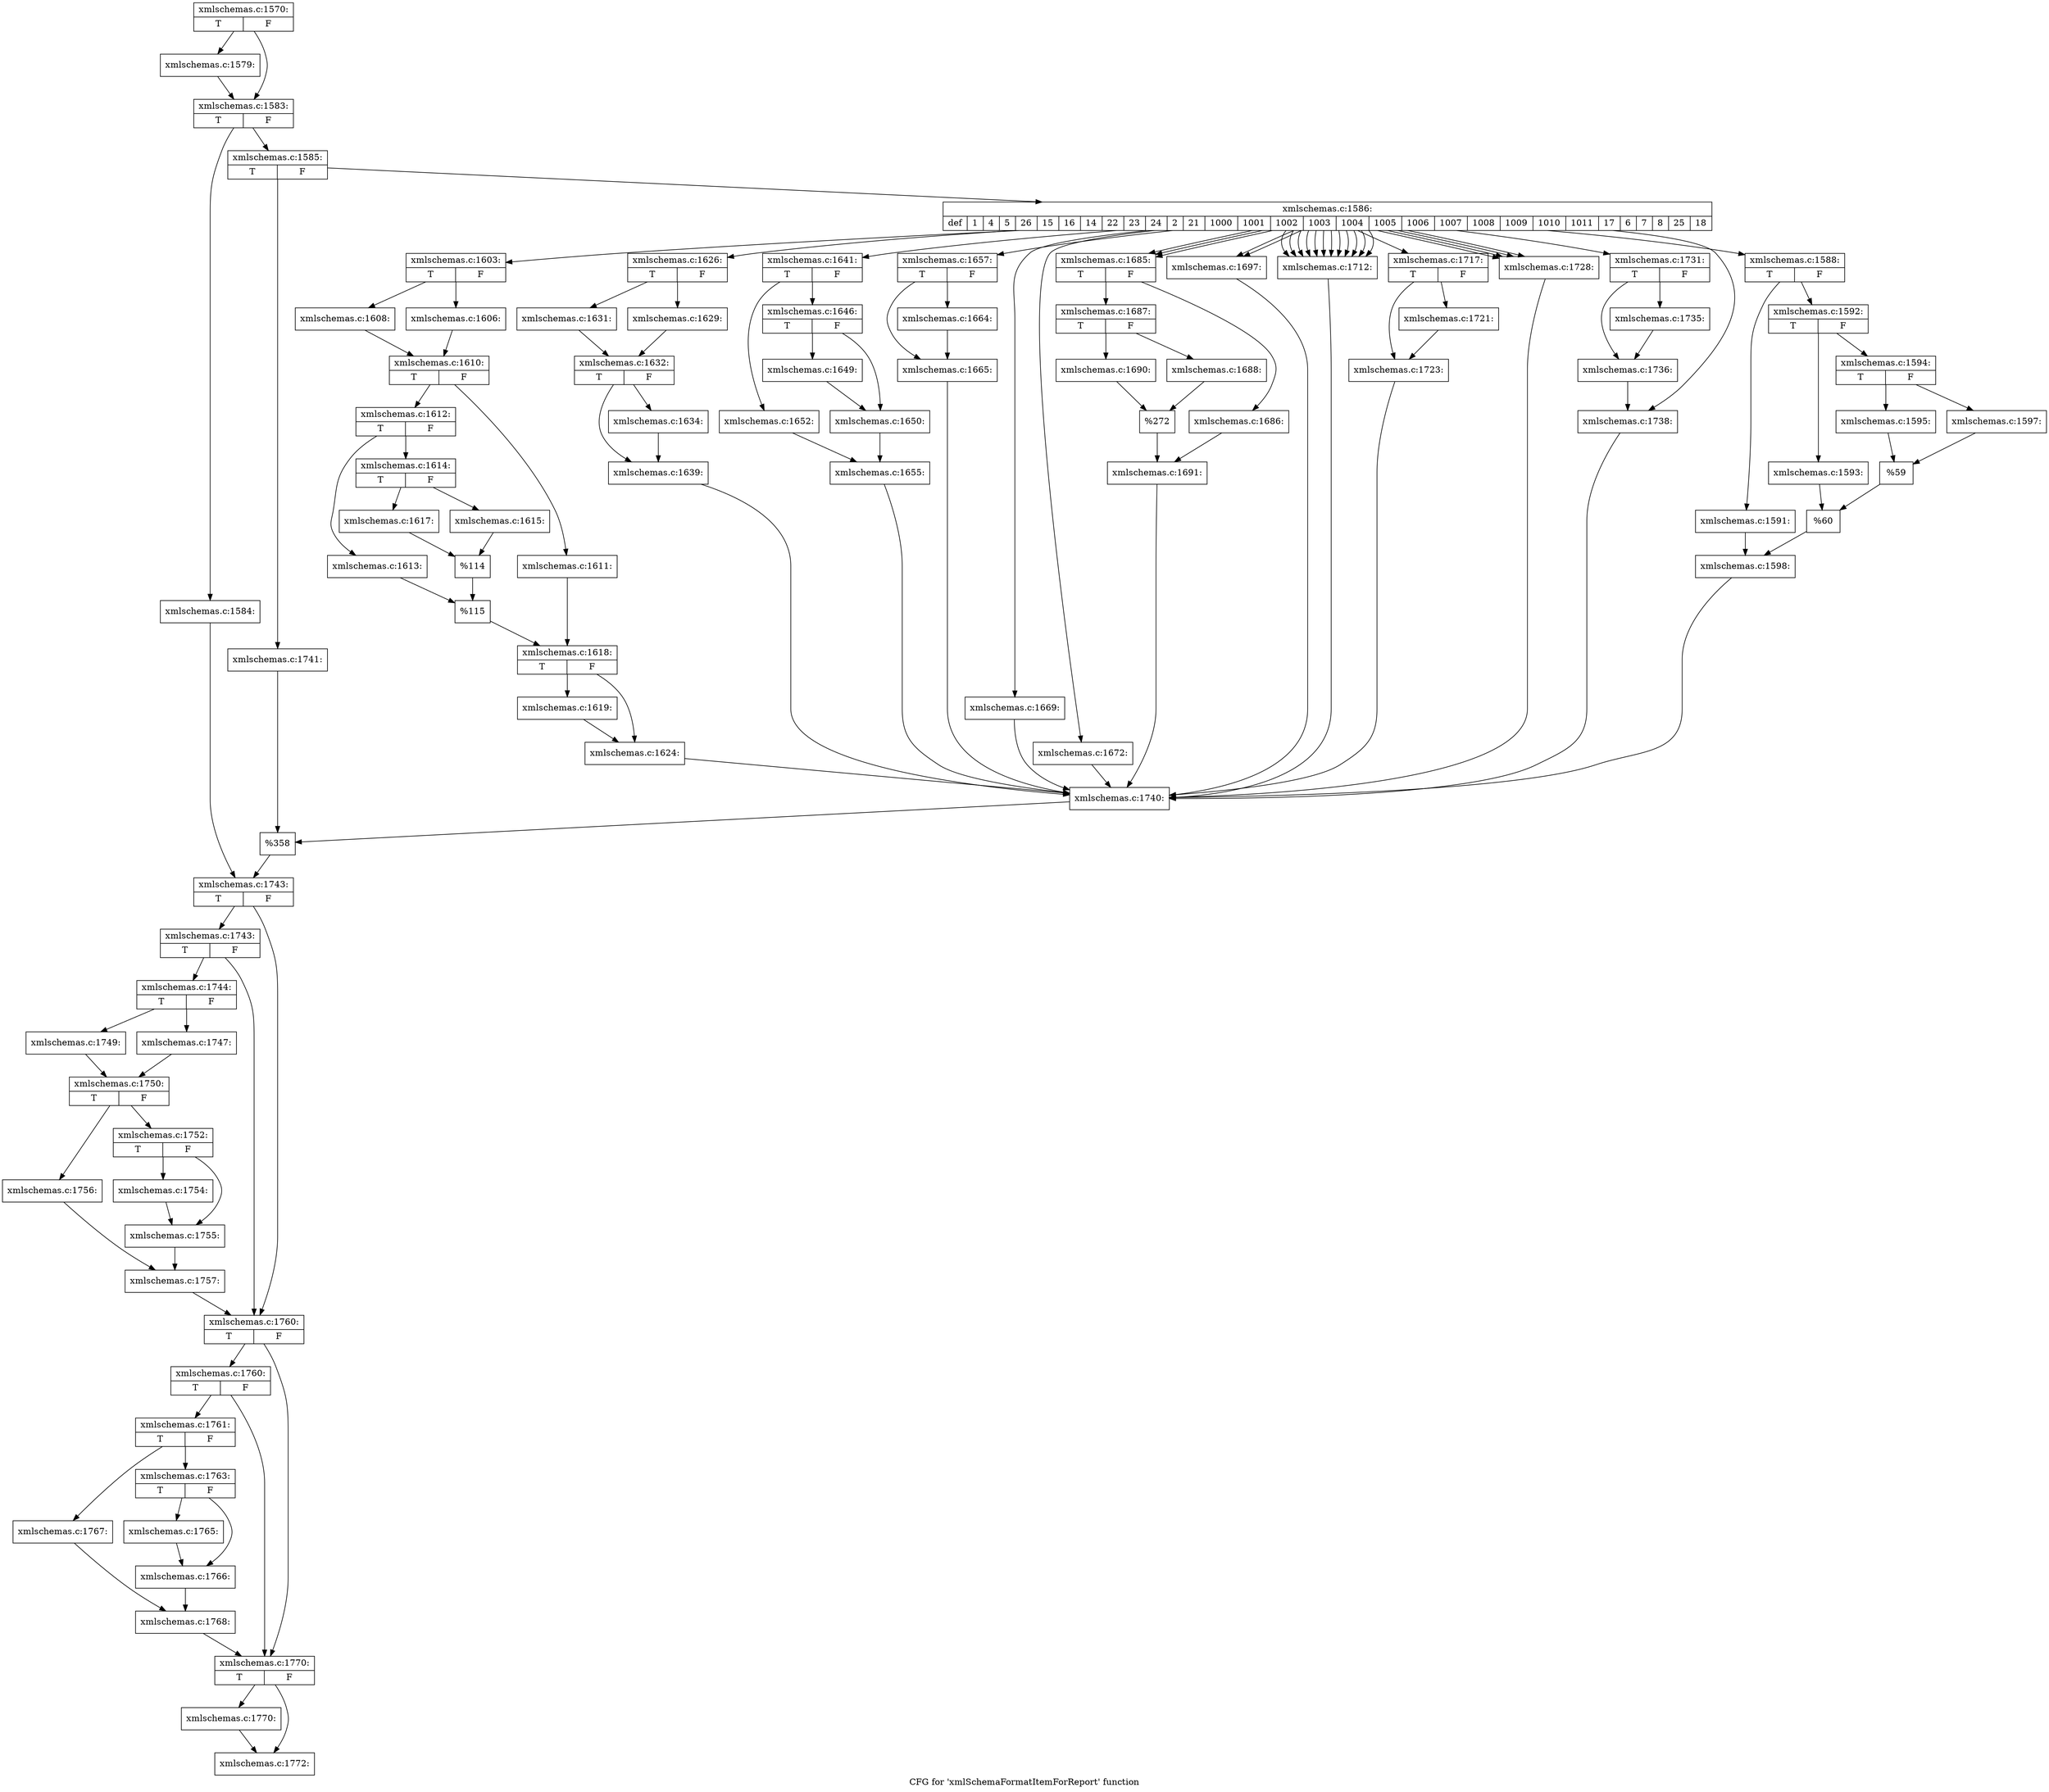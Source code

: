 digraph "CFG for 'xmlSchemaFormatItemForReport' function" {
	label="CFG for 'xmlSchemaFormatItemForReport' function";

	Node0x4ba85d0 [shape=record,label="{xmlschemas.c:1570:|{<s0>T|<s1>F}}"];
	Node0x4ba85d0 -> Node0x4baf160;
	Node0x4ba85d0 -> Node0x4baf1b0;
	Node0x4baf160 [shape=record,label="{xmlschemas.c:1579:}"];
	Node0x4baf160 -> Node0x4baf1b0;
	Node0x4baf1b0 [shape=record,label="{xmlschemas.c:1583:|{<s0>T|<s1>F}}"];
	Node0x4baf1b0 -> Node0x4bafa70;
	Node0x4baf1b0 -> Node0x4bafb10;
	Node0x4bafa70 [shape=record,label="{xmlschemas.c:1584:}"];
	Node0x4bafa70 -> Node0x4bafac0;
	Node0x4bafb10 [shape=record,label="{xmlschemas.c:1585:|{<s0>T|<s1>F}}"];
	Node0x4bafb10 -> Node0x4bb01f0;
	Node0x4bafb10 -> Node0x4bb0290;
	Node0x4bb01f0 [shape=record,label="{xmlschemas.c:1586:|{<s0>def|<s1>1|<s2>4|<s3>5|<s4>26|<s5>15|<s6>16|<s7>14|<s8>22|<s9>23|<s10>24|<s11>2|<s12>21|<s13>1000|<s14>1001|<s15>1002|<s16>1003|<s17>1004|<s18>1005|<s19>1006|<s20>1007|<s21>1008|<s22>1009|<s23>1010|<s24>1011|<s25>17|<s26>6|<s27>7|<s28>8|<s29>25|<s30>18}}"];
	Node0x4bb01f0 -> Node0x4bb0790;
	Node0x4bb01f0 -> Node0x4bb0ad0;
	Node0x4bb01f0 -> Node0x4bb3d10;
	Node0x4bb01f0 -> Node0x4bb9150;
	Node0x4bb01f0 -> Node0x4bbbb10;
	Node0x4bb01f0 -> Node0x4bbebb0;
	Node0x4bb01f0 -> Node0x4bc0a60;
	Node0x4bb01f0 -> Node0x4bc1380;
	Node0x4bb01f0 -> Node0x4bc2a30;
	Node0x4bb01f0 -> Node0x4bc2a30;
	Node0x4bb01f0 -> Node0x4bc2a30;
	Node0x4bb01f0 -> Node0x4bc4b00;
	Node0x4bb01f0 -> Node0x4bc4b00;
	Node0x4bb01f0 -> Node0x4bc0f40;
	Node0x4bb01f0 -> Node0x4bc0f40;
	Node0x4bb01f0 -> Node0x4bc0f40;
	Node0x4bb01f0 -> Node0x4bc0f40;
	Node0x4bb01f0 -> Node0x4bc0f40;
	Node0x4bb01f0 -> Node0x4bc0f40;
	Node0x4bb01f0 -> Node0x4bc0f40;
	Node0x4bb01f0 -> Node0x4bc0f40;
	Node0x4bb01f0 -> Node0x4bc0f40;
	Node0x4bb01f0 -> Node0x4bc0f40;
	Node0x4bb01f0 -> Node0x4bc0f40;
	Node0x4bb01f0 -> Node0x4bc0f40;
	Node0x4bb01f0 -> Node0x4bc5540;
	Node0x4bb01f0 -> Node0x4b059f0;
	Node0x4bb01f0 -> Node0x4b059f0;
	Node0x4bb01f0 -> Node0x4b059f0;
	Node0x4bb01f0 -> Node0x4b059f0;
	Node0x4bb01f0 -> Node0x4b05e20;
	Node0x4bb0ad0 [shape=record,label="{xmlschemas.c:1588:|{<s0>T|<s1>F}}"];
	Node0x4bb0ad0 -> Node0x4bb10a0;
	Node0x4bb0ad0 -> Node0x4bb1140;
	Node0x4bb10a0 [shape=record,label="{xmlschemas.c:1591:}"];
	Node0x4bb10a0 -> Node0x4bb10f0;
	Node0x4bb1140 [shape=record,label="{xmlschemas.c:1592:|{<s0>T|<s1>F}}"];
	Node0x4bb1140 -> Node0x4bb1a20;
	Node0x4bb1140 -> Node0x4bb1ac0;
	Node0x4bb1a20 [shape=record,label="{xmlschemas.c:1593:}"];
	Node0x4bb1a20 -> Node0x4bb1a70;
	Node0x4bb1ac0 [shape=record,label="{xmlschemas.c:1594:|{<s0>T|<s1>F}}"];
	Node0x4bb1ac0 -> Node0x4bb23a0;
	Node0x4bb1ac0 -> Node0x4bb2440;
	Node0x4bb23a0 [shape=record,label="{xmlschemas.c:1595:}"];
	Node0x4bb23a0 -> Node0x4bb23f0;
	Node0x4bb2440 [shape=record,label="{xmlschemas.c:1597:}"];
	Node0x4bb2440 -> Node0x4bb23f0;
	Node0x4bb23f0 [shape=record,label="{%59}"];
	Node0x4bb23f0 -> Node0x4bb1a70;
	Node0x4bb1a70 [shape=record,label="{%60}"];
	Node0x4bb1a70 -> Node0x4bb10f0;
	Node0x4bb10f0 [shape=record,label="{xmlschemas.c:1598:}"];
	Node0x4bb10f0 -> Node0x4bb05e0;
	Node0x4bb3d10 [shape=record,label="{xmlschemas.c:1603:|{<s0>T|<s1>F}}"];
	Node0x4bb3d10 -> Node0x4bb42e0;
	Node0x4bb3d10 -> Node0x4bb4380;
	Node0x4bb42e0 [shape=record,label="{xmlschemas.c:1606:}"];
	Node0x4bb42e0 -> Node0x4bb4330;
	Node0x4bb4380 [shape=record,label="{xmlschemas.c:1608:}"];
	Node0x4bb4380 -> Node0x4bb4330;
	Node0x4bb4330 [shape=record,label="{xmlschemas.c:1610:|{<s0>T|<s1>F}}"];
	Node0x4bb4330 -> Node0x4bb56d0;
	Node0x4bb4330 -> Node0x4bb5770;
	Node0x4bb56d0 [shape=record,label="{xmlschemas.c:1611:}"];
	Node0x4bb56d0 -> Node0x4bb5720;
	Node0x4bb5770 [shape=record,label="{xmlschemas.c:1612:|{<s0>T|<s1>F}}"];
	Node0x4bb5770 -> Node0x4bb6140;
	Node0x4bb5770 -> Node0x4bb61e0;
	Node0x4bb6140 [shape=record,label="{xmlschemas.c:1613:}"];
	Node0x4bb6140 -> Node0x4bb6190;
	Node0x4bb61e0 [shape=record,label="{xmlschemas.c:1614:|{<s0>T|<s1>F}}"];
	Node0x4bb61e0 -> Node0x4bb6bb0;
	Node0x4bb61e0 -> Node0x4bb6c50;
	Node0x4bb6bb0 [shape=record,label="{xmlschemas.c:1615:}"];
	Node0x4bb6bb0 -> Node0x4bb6c00;
	Node0x4bb6c50 [shape=record,label="{xmlschemas.c:1617:}"];
	Node0x4bb6c50 -> Node0x4bb6c00;
	Node0x4bb6c00 [shape=record,label="{%114}"];
	Node0x4bb6c00 -> Node0x4bb6190;
	Node0x4bb6190 [shape=record,label="{%115}"];
	Node0x4bb6190 -> Node0x4bb5720;
	Node0x4bb5720 [shape=record,label="{xmlschemas.c:1618:|{<s0>T|<s1>F}}"];
	Node0x4bb5720 -> Node0x4bb7ca0;
	Node0x4bb5720 -> Node0x4bb7cf0;
	Node0x4bb7ca0 [shape=record,label="{xmlschemas.c:1619:}"];
	Node0x4bb7ca0 -> Node0x4bb7cf0;
	Node0x4bb7cf0 [shape=record,label="{xmlschemas.c:1624:}"];
	Node0x4bb7cf0 -> Node0x4bb05e0;
	Node0x4bb9150 [shape=record,label="{xmlschemas.c:1626:|{<s0>T|<s1>F}}"];
	Node0x4bb9150 -> Node0x4bb9720;
	Node0x4bb9150 -> Node0x4bb97c0;
	Node0x4bb9720 [shape=record,label="{xmlschemas.c:1629:}"];
	Node0x4bb9720 -> Node0x4bb9770;
	Node0x4bb97c0 [shape=record,label="{xmlschemas.c:1631:}"];
	Node0x4bb97c0 -> Node0x4bb9770;
	Node0x4bb9770 [shape=record,label="{xmlschemas.c:1632:|{<s0>T|<s1>F}}"];
	Node0x4bb9770 -> Node0x4bba7d0;
	Node0x4bb9770 -> Node0x4bba820;
	Node0x4bba7d0 [shape=record,label="{xmlschemas.c:1634:}"];
	Node0x4bba7d0 -> Node0x4bba820;
	Node0x4bba820 [shape=record,label="{xmlschemas.c:1639:}"];
	Node0x4bba820 -> Node0x4bb05e0;
	Node0x4bbbb10 [shape=record,label="{xmlschemas.c:1641:|{<s0>T|<s1>F}}"];
	Node0x4bbbb10 -> Node0x4bbc570;
	Node0x4bbbb10 -> Node0x4bbc610;
	Node0x4bbc570 [shape=record,label="{xmlschemas.c:1646:|{<s0>T|<s1>F}}"];
	Node0x4bbc570 -> Node0x4bbd820;
	Node0x4bbc570 -> Node0x4bbde20;
	Node0x4bbd820 [shape=record,label="{xmlschemas.c:1649:}"];
	Node0x4bbd820 -> Node0x4bbde20;
	Node0x4bbde20 [shape=record,label="{xmlschemas.c:1650:}"];
	Node0x4bbde20 -> Node0x4bbc5c0;
	Node0x4bbc610 [shape=record,label="{xmlschemas.c:1652:}"];
	Node0x4bbc610 -> Node0x4bbc5c0;
	Node0x4bbc5c0 [shape=record,label="{xmlschemas.c:1655:}"];
	Node0x4bbc5c0 -> Node0x4bb05e0;
	Node0x4bbebb0 [shape=record,label="{xmlschemas.c:1657:|{<s0>T|<s1>F}}"];
	Node0x4bbebb0 -> Node0x4bc0110;
	Node0x4bbebb0 -> Node0x4bc0160;
	Node0x4bc0110 [shape=record,label="{xmlschemas.c:1664:}"];
	Node0x4bc0110 -> Node0x4bc0160;
	Node0x4bc0160 [shape=record,label="{xmlschemas.c:1665:}"];
	Node0x4bc0160 -> Node0x4bb05e0;
	Node0x4bc0a60 [shape=record,label="{xmlschemas.c:1669:}"];
	Node0x4bc0a60 -> Node0x4bb05e0;
	Node0x4bc1380 [shape=record,label="{xmlschemas.c:1672:}"];
	Node0x4bc1380 -> Node0x4bb05e0;
	Node0x4bc2a30 [shape=record,label="{xmlschemas.c:1685:|{<s0>T|<s1>F}}"];
	Node0x4bc2a30 -> Node0x4bc2ae0;
	Node0x4bc2a30 -> Node0x4bc2b80;
	Node0x4bc2ae0 [shape=record,label="{xmlschemas.c:1686:}"];
	Node0x4bc2ae0 -> Node0x4bc2b30;
	Node0x4bc2b80 [shape=record,label="{xmlschemas.c:1687:|{<s0>T|<s1>F}}"];
	Node0x4bc2b80 -> Node0x4bc33b0;
	Node0x4bc2b80 -> Node0x4bc3450;
	Node0x4bc33b0 [shape=record,label="{xmlschemas.c:1688:}"];
	Node0x4bc33b0 -> Node0x4bc3400;
	Node0x4bc3450 [shape=record,label="{xmlschemas.c:1690:}"];
	Node0x4bc3450 -> Node0x4bc3400;
	Node0x4bc3400 [shape=record,label="{%272}"];
	Node0x4bc3400 -> Node0x4bc2b30;
	Node0x4bc2b30 [shape=record,label="{xmlschemas.c:1691:}"];
	Node0x4bc2b30 -> Node0x4bb05e0;
	Node0x4bc4b00 [shape=record,label="{xmlschemas.c:1697:}"];
	Node0x4bc4b00 -> Node0x4bb05e0;
	Node0x4bc0f40 [shape=record,label="{xmlschemas.c:1712:}"];
	Node0x4bc0f40 -> Node0x4bb05e0;
	Node0x4bc5540 [shape=record,label="{xmlschemas.c:1717:|{<s0>T|<s1>F}}"];
	Node0x4bc5540 -> Node0x4b05460;
	Node0x4bc5540 -> Node0x4b054b0;
	Node0x4b05460 [shape=record,label="{xmlschemas.c:1721:}"];
	Node0x4b05460 -> Node0x4b054b0;
	Node0x4b054b0 [shape=record,label="{xmlschemas.c:1723:}"];
	Node0x4b054b0 -> Node0x4bb05e0;
	Node0x4b059f0 [shape=record,label="{xmlschemas.c:1728:}"];
	Node0x4b059f0 -> Node0x4bb05e0;
	Node0x4b05e20 [shape=record,label="{xmlschemas.c:1731:|{<s0>T|<s1>F}}"];
	Node0x4b05e20 -> Node0x4b06f20;
	Node0x4b05e20 -> Node0x4b06f70;
	Node0x4b06f20 [shape=record,label="{xmlschemas.c:1735:}"];
	Node0x4b06f20 -> Node0x4b06f70;
	Node0x4b06f70 [shape=record,label="{xmlschemas.c:1736:}"];
	Node0x4b06f70 -> Node0x4bb0790;
	Node0x4bb0790 [shape=record,label="{xmlschemas.c:1738:}"];
	Node0x4bb0790 -> Node0x4bb05e0;
	Node0x4bb05e0 [shape=record,label="{xmlschemas.c:1740:}"];
	Node0x4bb05e0 -> Node0x4bb0240;
	Node0x4bb0290 [shape=record,label="{xmlschemas.c:1741:}"];
	Node0x4bb0290 -> Node0x4bb0240;
	Node0x4bb0240 [shape=record,label="{%358}"];
	Node0x4bb0240 -> Node0x4bafac0;
	Node0x4bafac0 [shape=record,label="{xmlschemas.c:1743:|{<s0>T|<s1>F}}"];
	Node0x4bafac0 -> Node0x4b07a40;
	Node0x4bafac0 -> Node0x4b079f0;
	Node0x4b07a40 [shape=record,label="{xmlschemas.c:1743:|{<s0>T|<s1>F}}"];
	Node0x4b07a40 -> Node0x4b079a0;
	Node0x4b07a40 -> Node0x4b079f0;
	Node0x4b079a0 [shape=record,label="{xmlschemas.c:1744:|{<s0>T|<s1>F}}"];
	Node0x4b079a0 -> Node0x4b08280;
	Node0x4b079a0 -> Node0x4b08320;
	Node0x4b08280 [shape=record,label="{xmlschemas.c:1747:}"];
	Node0x4b08280 -> Node0x4b082d0;
	Node0x4b08320 [shape=record,label="{xmlschemas.c:1749:}"];
	Node0x4b08320 -> Node0x4b082d0;
	Node0x4b082d0 [shape=record,label="{xmlschemas.c:1750:|{<s0>T|<s1>F}}"];
	Node0x4b082d0 -> Node0x4b08f90;
	Node0x4b082d0 -> Node0x4b09030;
	Node0x4b08f90 [shape=record,label="{xmlschemas.c:1752:|{<s0>T|<s1>F}}"];
	Node0x4b08f90 -> Node0x4b09da0;
	Node0x4b08f90 -> Node0x4b09df0;
	Node0x4b09da0 [shape=record,label="{xmlschemas.c:1754:}"];
	Node0x4b09da0 -> Node0x4b09df0;
	Node0x4b09df0 [shape=record,label="{xmlschemas.c:1755:}"];
	Node0x4b09df0 -> Node0x4b08fe0;
	Node0x4b09030 [shape=record,label="{xmlschemas.c:1756:}"];
	Node0x4b09030 -> Node0x4b08fe0;
	Node0x4b08fe0 [shape=record,label="{xmlschemas.c:1757:}"];
	Node0x4b08fe0 -> Node0x4b079f0;
	Node0x4b079f0 [shape=record,label="{xmlschemas.c:1760:|{<s0>T|<s1>F}}"];
	Node0x4b079f0 -> Node0x4b0af10;
	Node0x4b079f0 -> Node0x4b0aec0;
	Node0x4b0af10 [shape=record,label="{xmlschemas.c:1760:|{<s0>T|<s1>F}}"];
	Node0x4b0af10 -> Node0x4b0ae70;
	Node0x4b0af10 -> Node0x4b0aec0;
	Node0x4b0ae70 [shape=record,label="{xmlschemas.c:1761:|{<s0>T|<s1>F}}"];
	Node0x4b0ae70 -> Node0x4b0bb30;
	Node0x4b0ae70 -> Node0x4b0bbd0;
	Node0x4b0bb30 [shape=record,label="{xmlschemas.c:1763:|{<s0>T|<s1>F}}"];
	Node0x4b0bb30 -> Node0x4b0c990;
	Node0x4b0bb30 -> Node0x4b0c9e0;
	Node0x4b0c990 [shape=record,label="{xmlschemas.c:1765:}"];
	Node0x4b0c990 -> Node0x4b0c9e0;
	Node0x4b0c9e0 [shape=record,label="{xmlschemas.c:1766:}"];
	Node0x4b0c9e0 -> Node0x4b0bb80;
	Node0x4b0bbd0 [shape=record,label="{xmlschemas.c:1767:}"];
	Node0x4b0bbd0 -> Node0x4b0bb80;
	Node0x4b0bb80 [shape=record,label="{xmlschemas.c:1768:}"];
	Node0x4b0bb80 -> Node0x4b0aec0;
	Node0x4b0aec0 [shape=record,label="{xmlschemas.c:1770:|{<s0>T|<s1>F}}"];
	Node0x4b0aec0 -> Node0x4b0da30;
	Node0x4b0aec0 -> Node0x4b0da80;
	Node0x4b0da30 [shape=record,label="{xmlschemas.c:1770:}"];
	Node0x4b0da30 -> Node0x4b0da80;
	Node0x4b0da80 [shape=record,label="{xmlschemas.c:1772:}"];
}
